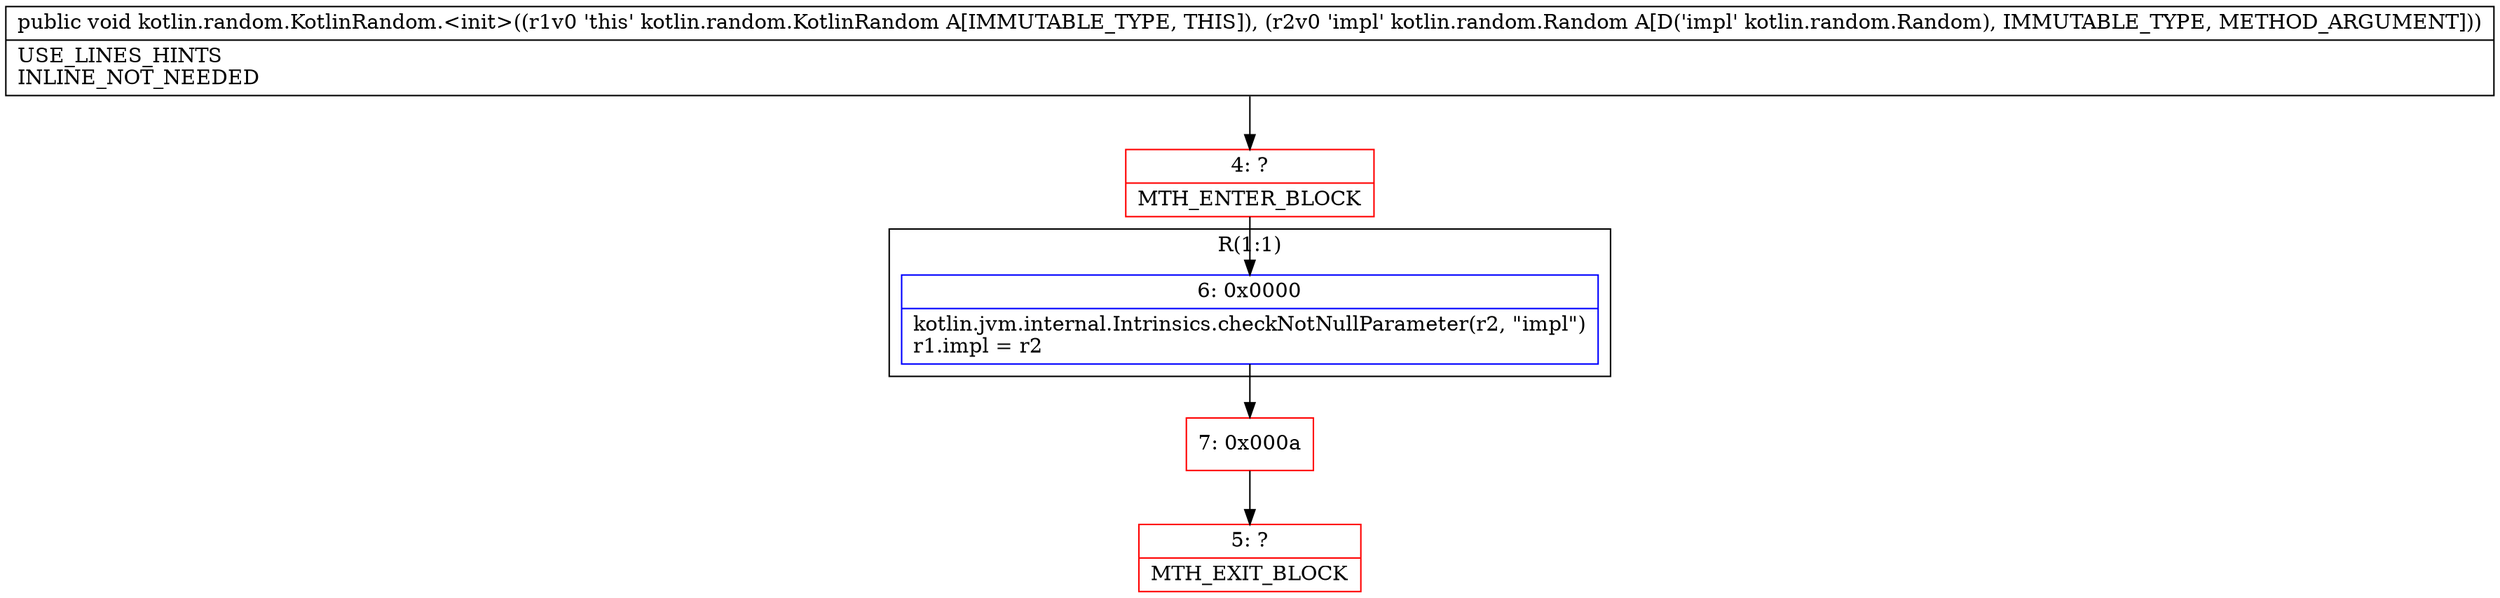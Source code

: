 digraph "CFG forkotlin.random.KotlinRandom.\<init\>(Lkotlin\/random\/Random;)V" {
subgraph cluster_Region_1076172600 {
label = "R(1:1)";
node [shape=record,color=blue];
Node_6 [shape=record,label="{6\:\ 0x0000|kotlin.jvm.internal.Intrinsics.checkNotNullParameter(r2, \"impl\")\lr1.impl = r2\l}"];
}
Node_4 [shape=record,color=red,label="{4\:\ ?|MTH_ENTER_BLOCK\l}"];
Node_7 [shape=record,color=red,label="{7\:\ 0x000a}"];
Node_5 [shape=record,color=red,label="{5\:\ ?|MTH_EXIT_BLOCK\l}"];
MethodNode[shape=record,label="{public void kotlin.random.KotlinRandom.\<init\>((r1v0 'this' kotlin.random.KotlinRandom A[IMMUTABLE_TYPE, THIS]), (r2v0 'impl' kotlin.random.Random A[D('impl' kotlin.random.Random), IMMUTABLE_TYPE, METHOD_ARGUMENT]))  | USE_LINES_HINTS\lINLINE_NOT_NEEDED\l}"];
MethodNode -> Node_4;Node_6 -> Node_7;
Node_4 -> Node_6;
Node_7 -> Node_5;
}


